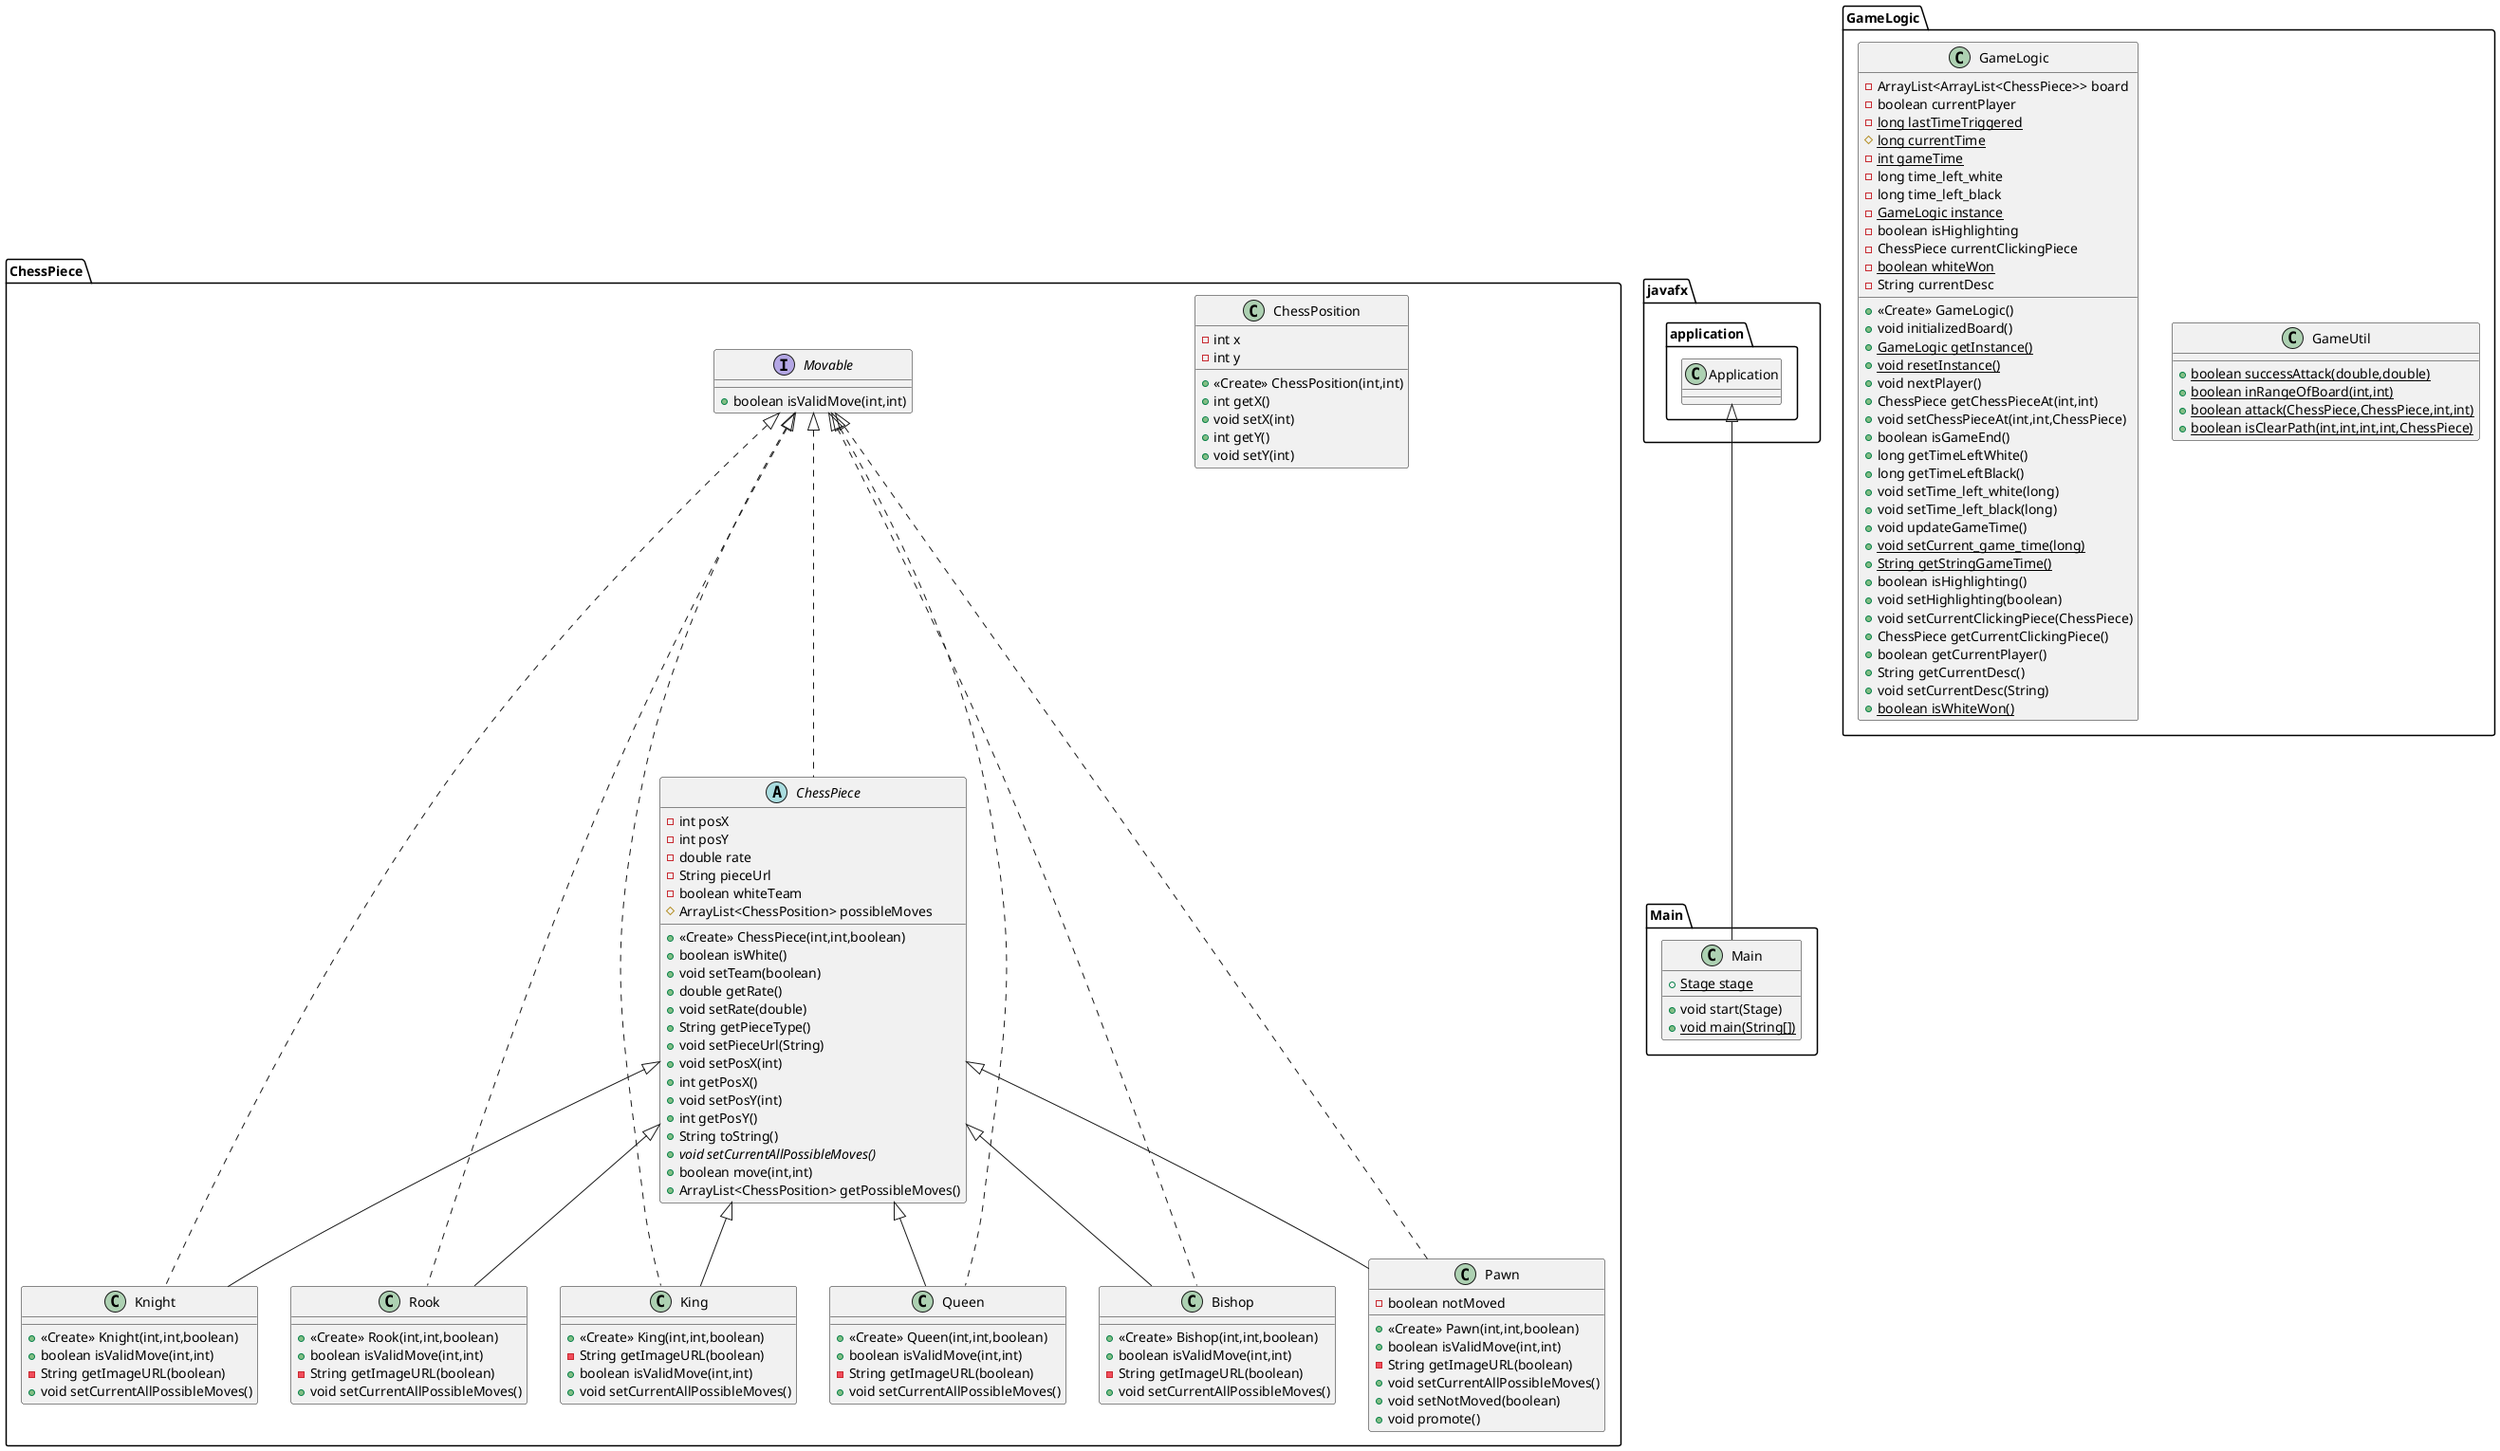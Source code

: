 @startuml
class ChessPiece.Bishop {
+ <<Create>> Bishop(int,int,boolean)
+ boolean isValidMove(int,int)
- String getImageURL(boolean)
+ void setCurrentAllPossibleMoves()
}
class Main.Main {
+ {static} Stage stage
+ void start(Stage)
+ {static} void main(String[])
}
class ChessPiece.Pawn {
- boolean notMoved
+ <<Create>> Pawn(int,int,boolean)
+ boolean isValidMove(int,int)
- String getImageURL(boolean)
+ void setCurrentAllPossibleMoves()
+ void setNotMoved(boolean)
+ void promote()
}
class ChessPiece.Knight {
+ <<Create>> Knight(int,int,boolean)
+ boolean isValidMove(int,int)
- String getImageURL(boolean)
+ void setCurrentAllPossibleMoves()
}
abstract class ChessPiece.ChessPiece {
- int posX
- int posY
- double rate
- String pieceUrl
- boolean whiteTeam
# ArrayList<ChessPosition> possibleMoves
+ <<Create>> ChessPiece(int,int,boolean)
+ boolean isWhite()
+ void setTeam(boolean)
+ double getRate()
+ void setRate(double)
+ String getPieceType()
+ void setPieceUrl(String)
+ void setPosX(int)
+ int getPosX()
+ void setPosY(int)
+ int getPosY()
+ String toString()
+ {abstract}void setCurrentAllPossibleMoves()
+ boolean move(int,int)
+ ArrayList<ChessPosition> getPossibleMoves()
}
class ChessPiece.ChessPosition {
- int x
- int y
+ <<Create>> ChessPosition(int,int)
+ int getX()
+ void setX(int)
+ int getY()
+ void setY(int)
}
class ChessPiece.Rook {
+ <<Create>> Rook(int,int,boolean)
+ boolean isValidMove(int,int)
- String getImageURL(boolean)
+ void setCurrentAllPossibleMoves()
}
class ChessPiece.King {
+ <<Create>> King(int,int,boolean)
- String getImageURL(boolean)
+ boolean isValidMove(int,int)
+ void setCurrentAllPossibleMoves()
}
class GameLogic.GameUtil {
+ {static} boolean successAttack(double,double)
+ {static} boolean inRangeOfBoard(int,int)
+ {static} boolean attack(ChessPiece,ChessPiece,int,int)
+ {static} boolean isClearPath(int,int,int,int,ChessPiece)
}
class ChessPiece.Queen {
+ <<Create>> Queen(int,int,boolean)
+ boolean isValidMove(int,int)
- String getImageURL(boolean)
+ void setCurrentAllPossibleMoves()
}
interface ChessPiece.Movable {
+ boolean isValidMove(int,int)
}
class GameLogic.GameLogic {
- ArrayList<ArrayList<ChessPiece>> board
- boolean currentPlayer
- {static} long lastTimeTriggered
# {static} long currentTime
- {static} int gameTime
- long time_left_white
- long time_left_black
- {static} GameLogic instance
- boolean isHighlighting
- ChessPiece currentClickingPiece
- {static} boolean whiteWon
- String currentDesc
+ <<Create>> GameLogic()
+ void initializedBoard()
+ {static} GameLogic getInstance()
+ {static} void resetInstance()
+ void nextPlayer()
+ ChessPiece getChessPieceAt(int,int)
+ void setChessPieceAt(int,int,ChessPiece)
+ boolean isGameEnd()
+ long getTimeLeftWhite()
+ long getTimeLeftBlack()
+ void setTime_left_white(long)
+ void setTime_left_black(long)
+ void updateGameTime()
+ {static} void setCurrent_game_time(long)
+ {static} String getStringGameTime()
+ boolean isHighlighting()
+ void setHighlighting(boolean)
+ void setCurrentClickingPiece(ChessPiece)
+ ChessPiece getCurrentClickingPiece()
+ boolean getCurrentPlayer()
+ String getCurrentDesc()
+ void setCurrentDesc(String)
+ {static} boolean isWhiteWon()
}


ChessPiece.Movable <|.. ChessPiece.Bishop
ChessPiece.ChessPiece <|-- ChessPiece.Bishop
javafx.application.Application <|-- Main.Main
ChessPiece.Movable <|.. ChessPiece.Pawn
ChessPiece.ChessPiece <|-- ChessPiece.Pawn
ChessPiece.Movable <|.. ChessPiece.Knight
ChessPiece.ChessPiece <|-- ChessPiece.Knight
ChessPiece.Movable <|.. ChessPiece.ChessPiece
ChessPiece.Movable <|.. ChessPiece.Rook
ChessPiece.ChessPiece <|-- ChessPiece.Rook
ChessPiece.Movable <|.. ChessPiece.King
ChessPiece.ChessPiece <|-- ChessPiece.King
ChessPiece.Movable <|.. ChessPiece.Queen
ChessPiece.ChessPiece <|-- ChessPiece.Queen
@enduml
